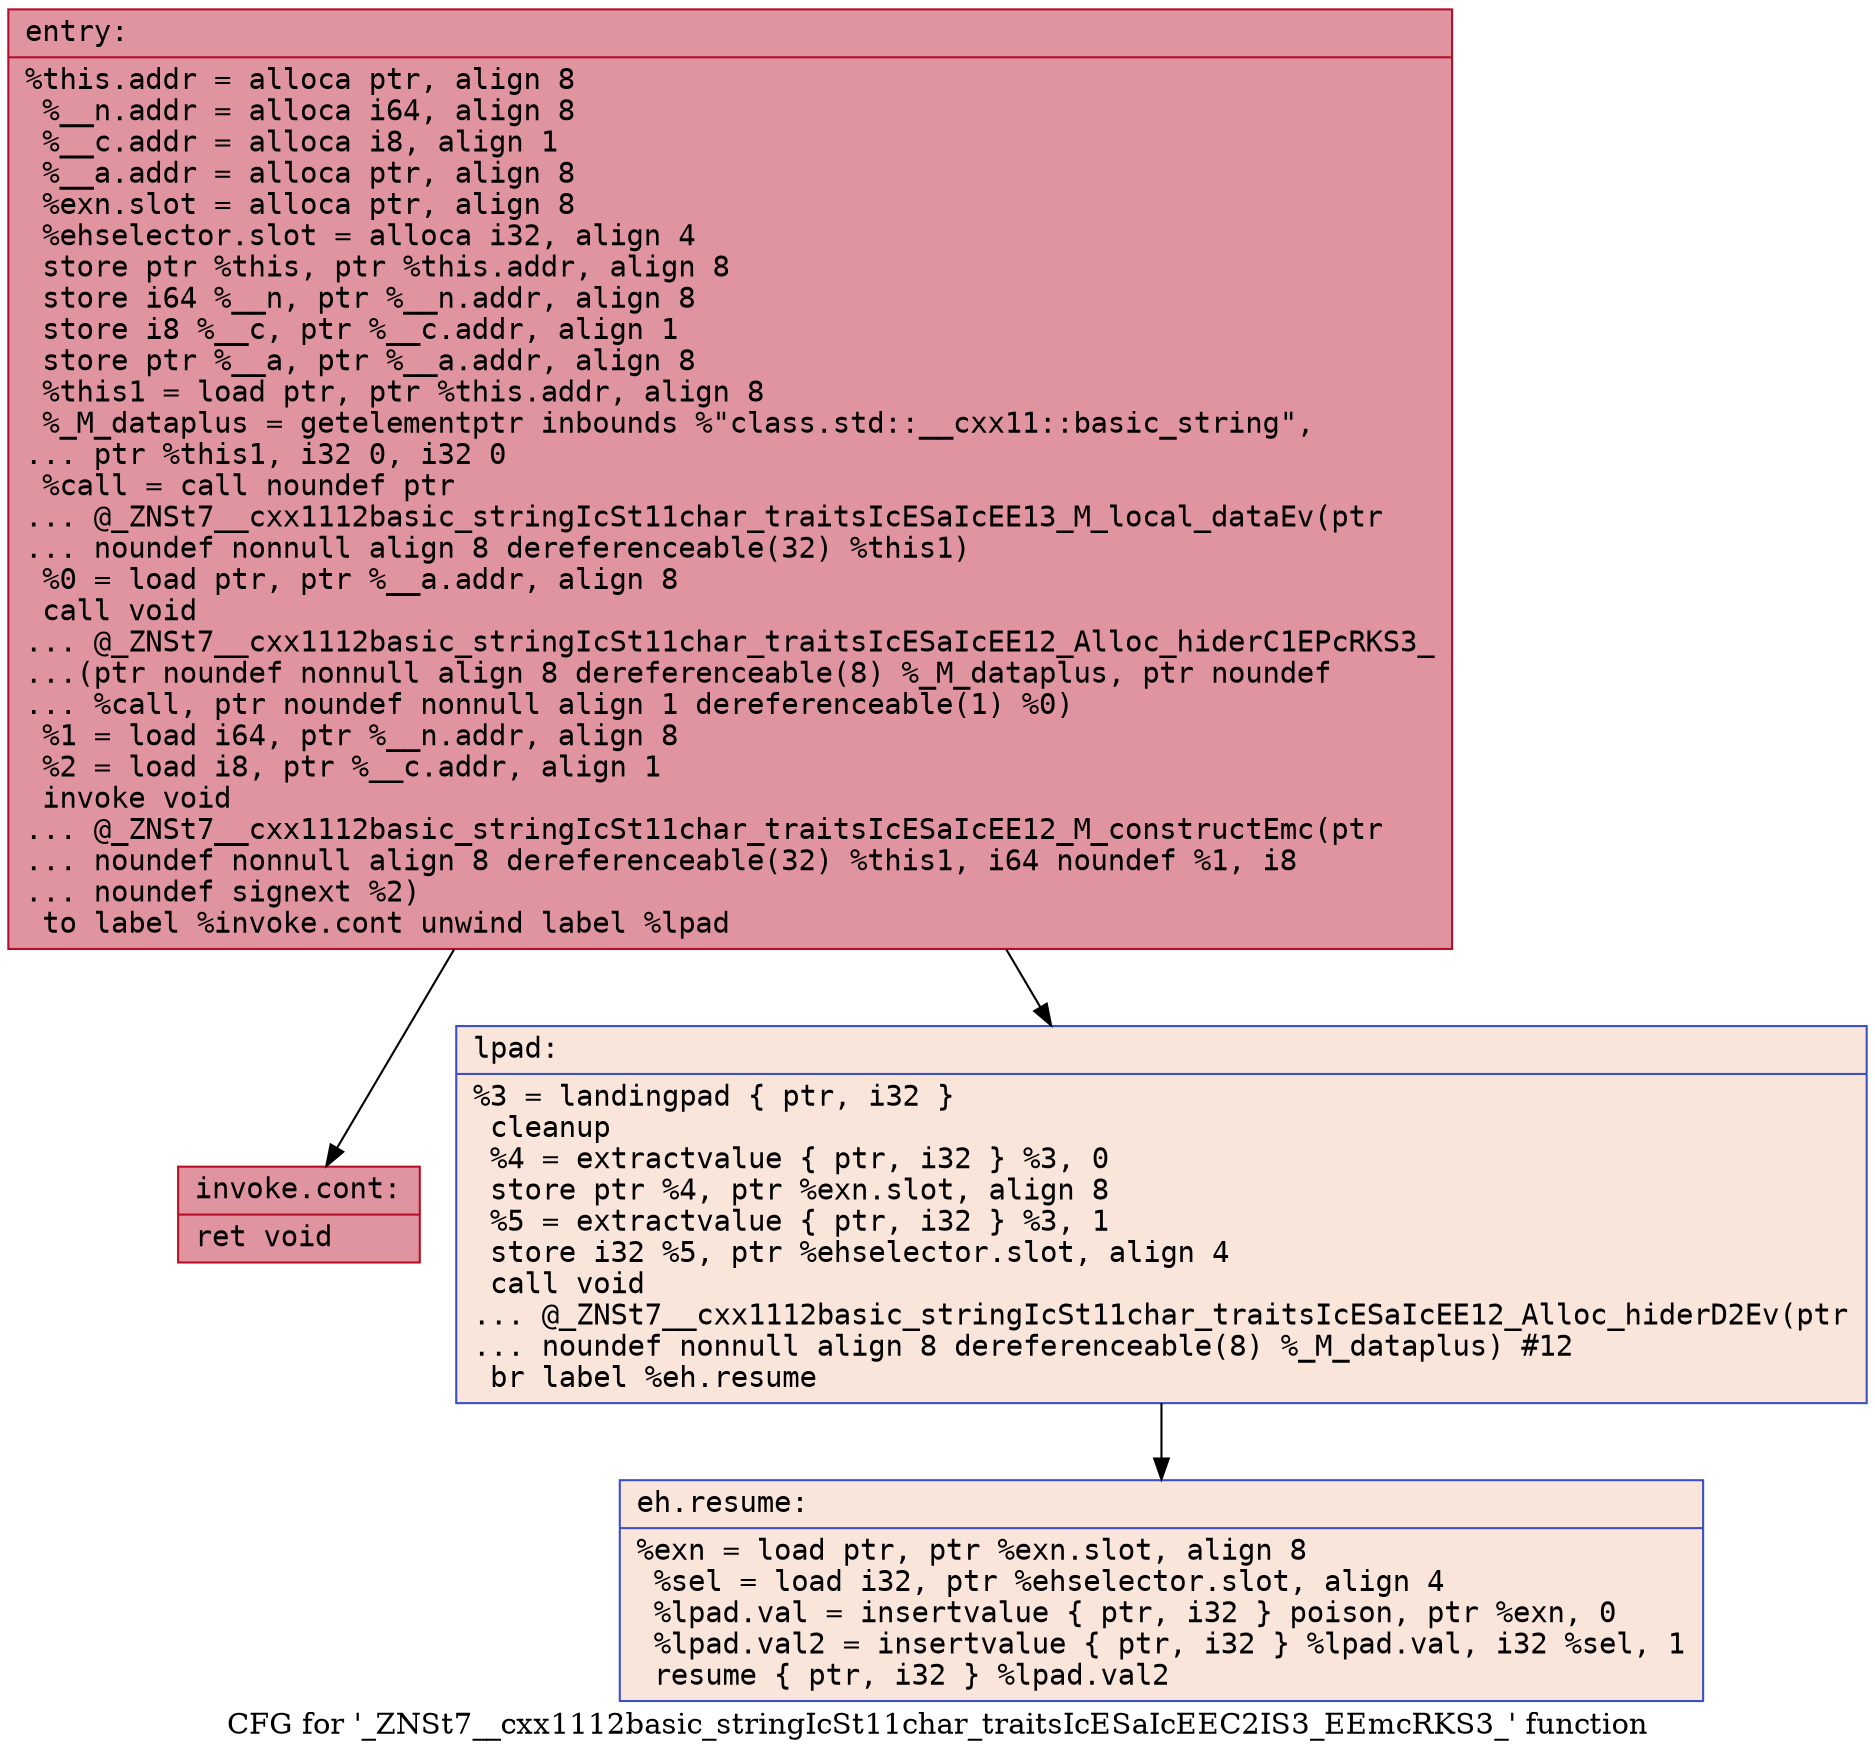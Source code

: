 digraph "CFG for '_ZNSt7__cxx1112basic_stringIcSt11char_traitsIcESaIcEEC2IS3_EEmcRKS3_' function" {
	label="CFG for '_ZNSt7__cxx1112basic_stringIcSt11char_traitsIcESaIcEEC2IS3_EEmcRKS3_' function";

	Node0x55e98dae5d00 [shape=record,color="#b70d28ff", style=filled, fillcolor="#b70d2870" fontname="Courier",label="{entry:\l|  %this.addr = alloca ptr, align 8\l  %__n.addr = alloca i64, align 8\l  %__c.addr = alloca i8, align 1\l  %__a.addr = alloca ptr, align 8\l  %exn.slot = alloca ptr, align 8\l  %ehselector.slot = alloca i32, align 4\l  store ptr %this, ptr %this.addr, align 8\l  store i64 %__n, ptr %__n.addr, align 8\l  store i8 %__c, ptr %__c.addr, align 1\l  store ptr %__a, ptr %__a.addr, align 8\l  %this1 = load ptr, ptr %this.addr, align 8\l  %_M_dataplus = getelementptr inbounds %\"class.std::__cxx11::basic_string\",\l... ptr %this1, i32 0, i32 0\l  %call = call noundef ptr\l... @_ZNSt7__cxx1112basic_stringIcSt11char_traitsIcESaIcEE13_M_local_dataEv(ptr\l... noundef nonnull align 8 dereferenceable(32) %this1)\l  %0 = load ptr, ptr %__a.addr, align 8\l  call void\l... @_ZNSt7__cxx1112basic_stringIcSt11char_traitsIcESaIcEE12_Alloc_hiderC1EPcRKS3_\l...(ptr noundef nonnull align 8 dereferenceable(8) %_M_dataplus, ptr noundef\l... %call, ptr noundef nonnull align 1 dereferenceable(1) %0)\l  %1 = load i64, ptr %__n.addr, align 8\l  %2 = load i8, ptr %__c.addr, align 1\l  invoke void\l... @_ZNSt7__cxx1112basic_stringIcSt11char_traitsIcESaIcEE12_M_constructEmc(ptr\l... noundef nonnull align 8 dereferenceable(32) %this1, i64 noundef %1, i8\l... noundef signext %2)\l          to label %invoke.cont unwind label %lpad\l}"];
	Node0x55e98dae5d00 -> Node0x55e98dae6fc0[tooltip="entry -> invoke.cont\nProbability 100.00%" ];
	Node0x55e98dae5d00 -> Node0x55e98dae7010[tooltip="entry -> lpad\nProbability 0.00%" ];
	Node0x55e98dae6fc0 [shape=record,color="#b70d28ff", style=filled, fillcolor="#b70d2870" fontname="Courier",label="{invoke.cont:\l|  ret void\l}"];
	Node0x55e98dae7010 [shape=record,color="#3d50c3ff", style=filled, fillcolor="#f4c5ad70" fontname="Courier",label="{lpad:\l|  %3 = landingpad \{ ptr, i32 \}\l          cleanup\l  %4 = extractvalue \{ ptr, i32 \} %3, 0\l  store ptr %4, ptr %exn.slot, align 8\l  %5 = extractvalue \{ ptr, i32 \} %3, 1\l  store i32 %5, ptr %ehselector.slot, align 4\l  call void\l... @_ZNSt7__cxx1112basic_stringIcSt11char_traitsIcESaIcEE12_Alloc_hiderD2Ev(ptr\l... noundef nonnull align 8 dereferenceable(8) %_M_dataplus) #12\l  br label %eh.resume\l}"];
	Node0x55e98dae7010 -> Node0x55e98dae75b0[tooltip="lpad -> eh.resume\nProbability 100.00%" ];
	Node0x55e98dae75b0 [shape=record,color="#3d50c3ff", style=filled, fillcolor="#f4c5ad70" fontname="Courier",label="{eh.resume:\l|  %exn = load ptr, ptr %exn.slot, align 8\l  %sel = load i32, ptr %ehselector.slot, align 4\l  %lpad.val = insertvalue \{ ptr, i32 \} poison, ptr %exn, 0\l  %lpad.val2 = insertvalue \{ ptr, i32 \} %lpad.val, i32 %sel, 1\l  resume \{ ptr, i32 \} %lpad.val2\l}"];
}
